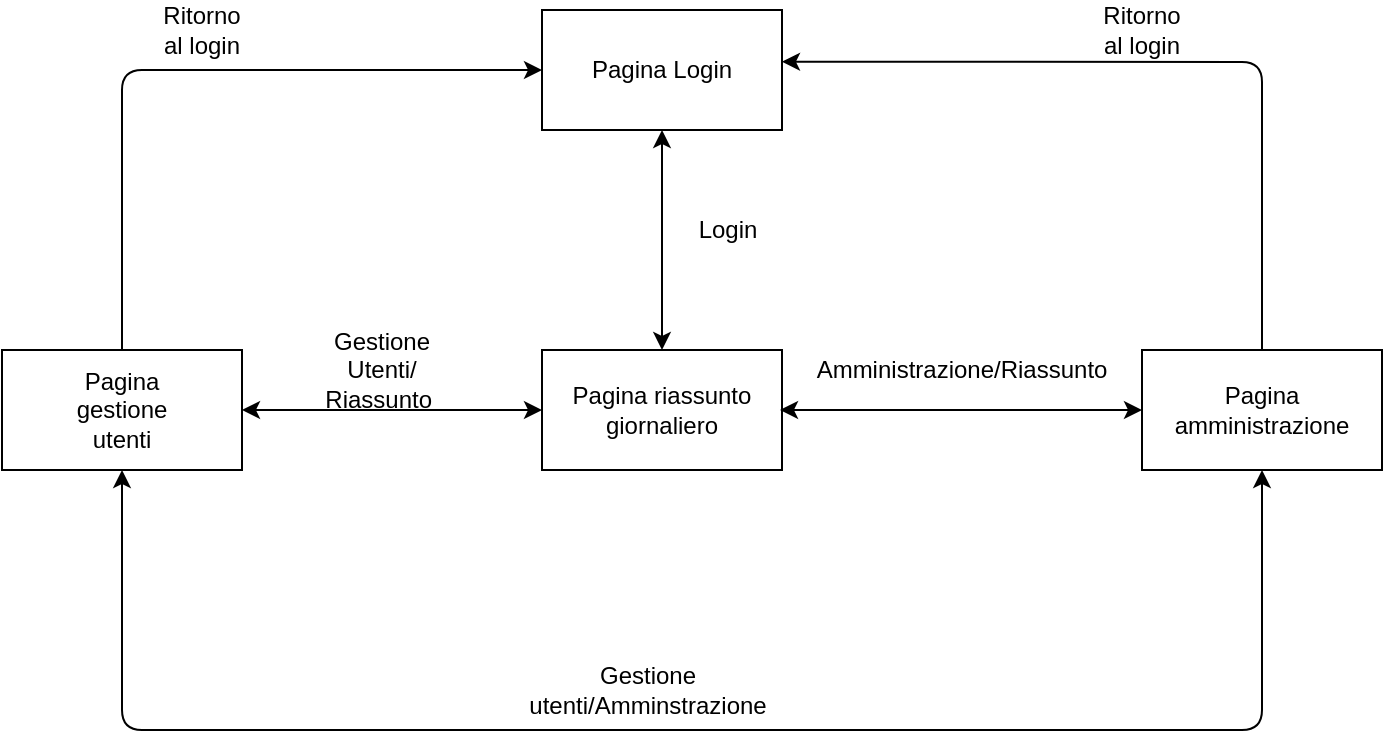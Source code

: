 <mxfile version="11.2.8" type="device" pages="1"><diagram id="o79_owxlse3bFnFnUokJ" name="Page-1"><mxGraphModel dx="1097" dy="649" grid="1" gridSize="10" guides="1" tooltips="1" connect="1" arrows="1" fold="1" page="1" pageScale="1" pageWidth="827" pageHeight="1169" math="0" shadow="0"><root><mxCell id="0"/><mxCell id="1" parent="0"/><mxCell id="muLXmGrFv9f9w9SvdqWg-2" value="" style="rounded=0;whiteSpace=wrap;html=1;" vertex="1" parent="1"><mxGeometry x="300" y="70" width="120" height="60" as="geometry"/></mxCell><mxCell id="muLXmGrFv9f9w9SvdqWg-3" value="Pagina Login" style="text;html=1;strokeColor=none;fillColor=none;align=center;verticalAlign=middle;whiteSpace=wrap;rounded=0;" vertex="1" parent="1"><mxGeometry x="295" y="90" width="130" height="20" as="geometry"/></mxCell><mxCell id="muLXmGrFv9f9w9SvdqWg-4" value="" style="rounded=0;whiteSpace=wrap;html=1;" vertex="1" parent="1"><mxGeometry x="300" y="240" width="120" height="60" as="geometry"/></mxCell><mxCell id="muLXmGrFv9f9w9SvdqWg-5" value="Pagina riassunto giornaliero" style="text;html=1;strokeColor=none;fillColor=none;align=center;verticalAlign=middle;whiteSpace=wrap;rounded=0;" vertex="1" parent="1"><mxGeometry x="285" y="260" width="150" height="20" as="geometry"/></mxCell><mxCell id="muLXmGrFv9f9w9SvdqWg-7" value="" style="endArrow=classic;startArrow=classic;html=1;entryX=0.5;entryY=1;entryDx=0;entryDy=0;exitX=0.5;exitY=0;exitDx=0;exitDy=0;" edge="1" parent="1" source="muLXmGrFv9f9w9SvdqWg-4" target="muLXmGrFv9f9w9SvdqWg-2"><mxGeometry width="50" height="50" relative="1" as="geometry"><mxPoint x="290" y="370" as="sourcePoint"/><mxPoint x="340" y="320" as="targetPoint"/></mxGeometry></mxCell><mxCell id="muLXmGrFv9f9w9SvdqWg-8" value="" style="rounded=0;whiteSpace=wrap;html=1;" vertex="1" parent="1"><mxGeometry x="600" y="240" width="120" height="60" as="geometry"/></mxCell><mxCell id="muLXmGrFv9f9w9SvdqWg-9" value="Pagina amministrazione" style="text;html=1;strokeColor=none;fillColor=none;align=center;verticalAlign=middle;whiteSpace=wrap;rounded=0;" vertex="1" parent="1"><mxGeometry x="640" y="260" width="40" height="20" as="geometry"/></mxCell><mxCell id="muLXmGrFv9f9w9SvdqWg-11" value="" style="endArrow=classic;startArrow=classic;html=1;entryX=0;entryY=0.5;entryDx=0;entryDy=0;" edge="1" parent="1" target="muLXmGrFv9f9w9SvdqWg-8"><mxGeometry width="50" height="50" relative="1" as="geometry"><mxPoint x="419" y="270" as="sourcePoint"/><mxPoint x="340" y="320" as="targetPoint"/></mxGeometry></mxCell><mxCell id="muLXmGrFv9f9w9SvdqWg-12" value="" style="rounded=0;whiteSpace=wrap;html=1;" vertex="1" parent="1"><mxGeometry x="30" y="240" width="120" height="60" as="geometry"/></mxCell><mxCell id="muLXmGrFv9f9w9SvdqWg-13" value="Pagina gestione utenti" style="text;html=1;strokeColor=none;fillColor=none;align=center;verticalAlign=middle;whiteSpace=wrap;rounded=0;" vertex="1" parent="1"><mxGeometry x="50" y="260" width="80" height="20" as="geometry"/></mxCell><mxCell id="muLXmGrFv9f9w9SvdqWg-15" value="" style="endArrow=classic;startArrow=classic;html=1;entryX=0.1;entryY=0.5;entryDx=0;entryDy=0;entryPerimeter=0;exitX=1;exitY=0.5;exitDx=0;exitDy=0;" edge="1" parent="1" source="muLXmGrFv9f9w9SvdqWg-12" target="muLXmGrFv9f9w9SvdqWg-5"><mxGeometry width="50" height="50" relative="1" as="geometry"><mxPoint x="30" y="370" as="sourcePoint"/><mxPoint x="80" y="320" as="targetPoint"/></mxGeometry></mxCell><mxCell id="muLXmGrFv9f9w9SvdqWg-16" value="" style="endArrow=classic;html=1;exitX=0.5;exitY=0;exitDx=0;exitDy=0;" edge="1" parent="1" source="muLXmGrFv9f9w9SvdqWg-12"><mxGeometry width="50" height="50" relative="1" as="geometry"><mxPoint x="30" y="370" as="sourcePoint"/><mxPoint x="300" y="100" as="targetPoint"/><Array as="points"><mxPoint x="90" y="100"/></Array></mxGeometry></mxCell><mxCell id="muLXmGrFv9f9w9SvdqWg-17" value="" style="endArrow=classic;html=1;exitX=0.5;exitY=0;exitDx=0;exitDy=0;entryX=1;entryY=0.431;entryDx=0;entryDy=0;entryPerimeter=0;" edge="1" parent="1" source="muLXmGrFv9f9w9SvdqWg-8" target="muLXmGrFv9f9w9SvdqWg-2"><mxGeometry width="50" height="50" relative="1" as="geometry"><mxPoint x="30" y="370" as="sourcePoint"/><mxPoint x="421" y="96" as="targetPoint"/><Array as="points"><mxPoint x="660" y="96"/></Array></mxGeometry></mxCell><mxCell id="muLXmGrFv9f9w9SvdqWg-19" value="" style="endArrow=classic;startArrow=classic;html=1;entryX=0.5;entryY=1;entryDx=0;entryDy=0;exitX=0.5;exitY=1;exitDx=0;exitDy=0;" edge="1" parent="1" source="muLXmGrFv9f9w9SvdqWg-8" target="muLXmGrFv9f9w9SvdqWg-12"><mxGeometry width="50" height="50" relative="1" as="geometry"><mxPoint x="510" y="450" as="sourcePoint"/><mxPoint x="80" y="390" as="targetPoint"/><Array as="points"><mxPoint x="660" y="430"/><mxPoint x="90" y="430"/></Array></mxGeometry></mxCell><mxCell id="muLXmGrFv9f9w9SvdqWg-20" value="Login" style="text;html=1;strokeColor=none;fillColor=none;align=center;verticalAlign=middle;whiteSpace=wrap;rounded=0;" vertex="1" parent="1"><mxGeometry x="373" y="170" width="40" height="20" as="geometry"/></mxCell><mxCell id="muLXmGrFv9f9w9SvdqWg-21" value="Ritorno al login" style="text;html=1;strokeColor=none;fillColor=none;align=center;verticalAlign=middle;whiteSpace=wrap;rounded=0;" vertex="1" parent="1"><mxGeometry x="110" y="70" width="40" height="20" as="geometry"/></mxCell><mxCell id="muLXmGrFv9f9w9SvdqWg-22" value="Ritorno al login" style="text;html=1;strokeColor=none;fillColor=none;align=center;verticalAlign=middle;whiteSpace=wrap;rounded=0;" vertex="1" parent="1"><mxGeometry x="580" y="70" width="40" height="20" as="geometry"/></mxCell><mxCell id="muLXmGrFv9f9w9SvdqWg-23" value="Gestione Utenti/&lt;br&gt;Riassunto&amp;nbsp;" style="text;html=1;strokeColor=none;fillColor=none;align=center;verticalAlign=middle;whiteSpace=wrap;rounded=0;" vertex="1" parent="1"><mxGeometry x="200" y="240" width="40" height="20" as="geometry"/></mxCell><mxCell id="muLXmGrFv9f9w9SvdqWg-25" value="Amministrazione/Riassunto" style="text;html=1;strokeColor=none;fillColor=none;align=center;verticalAlign=middle;whiteSpace=wrap;rounded=0;" vertex="1" parent="1"><mxGeometry x="490" y="240" width="40" height="20" as="geometry"/></mxCell><mxCell id="muLXmGrFv9f9w9SvdqWg-30" value="Gestione utenti/Amminstrazione" style="text;html=1;strokeColor=none;fillColor=none;align=center;verticalAlign=middle;whiteSpace=wrap;rounded=0;" vertex="1" parent="1"><mxGeometry x="333" y="400" width="40" height="20" as="geometry"/></mxCell></root></mxGraphModel></diagram></mxfile>